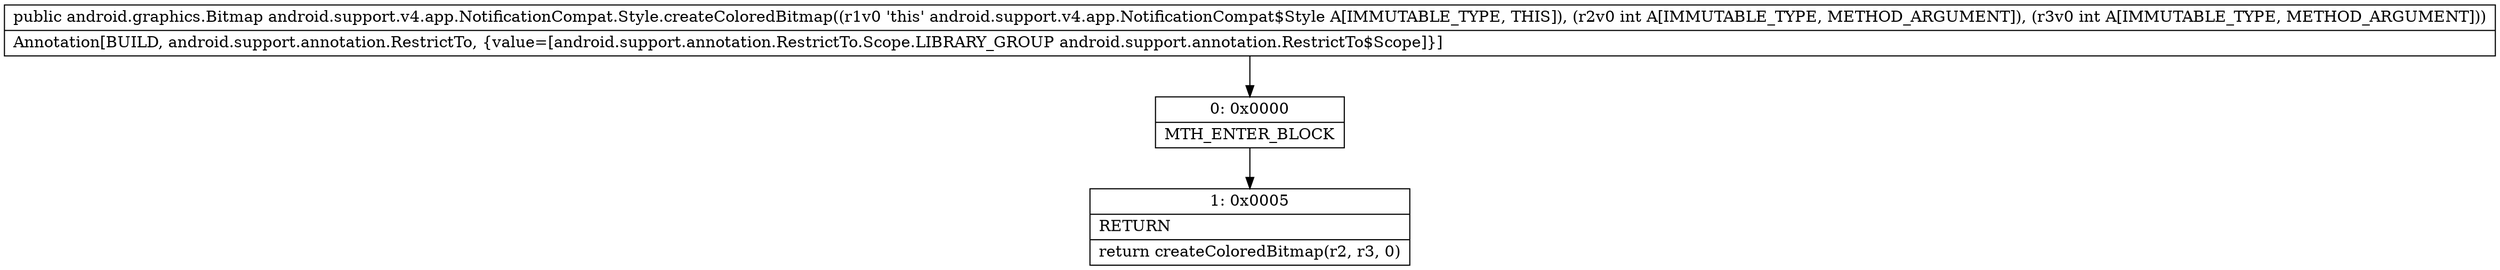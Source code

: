 digraph "CFG forandroid.support.v4.app.NotificationCompat.Style.createColoredBitmap(II)Landroid\/graphics\/Bitmap;" {
Node_0 [shape=record,label="{0\:\ 0x0000|MTH_ENTER_BLOCK\l}"];
Node_1 [shape=record,label="{1\:\ 0x0005|RETURN\l|return createColoredBitmap(r2, r3, 0)\l}"];
MethodNode[shape=record,label="{public android.graphics.Bitmap android.support.v4.app.NotificationCompat.Style.createColoredBitmap((r1v0 'this' android.support.v4.app.NotificationCompat$Style A[IMMUTABLE_TYPE, THIS]), (r2v0 int A[IMMUTABLE_TYPE, METHOD_ARGUMENT]), (r3v0 int A[IMMUTABLE_TYPE, METHOD_ARGUMENT]))  | Annotation[BUILD, android.support.annotation.RestrictTo, \{value=[android.support.annotation.RestrictTo.Scope.LIBRARY_GROUP android.support.annotation.RestrictTo$Scope]\}]\l}"];
MethodNode -> Node_0;
Node_0 -> Node_1;
}

